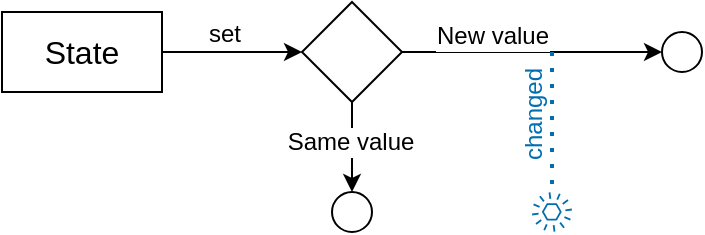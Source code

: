 <mxfile version="22.1.11" type="device">
  <diagram name="Page-1" id="s6kaM4M7mWy0pAjQQNw3">
    <mxGraphModel dx="473" dy="292" grid="1" gridSize="10" guides="1" tooltips="1" connect="1" arrows="1" fold="1" page="1" pageScale="1" pageWidth="827" pageHeight="1169" math="0" shadow="0">
      <root>
        <mxCell id="0" />
        <mxCell id="1" parent="0" />
        <mxCell id="0O8-xnHTSifPdZ3OBbvN-3" style="edgeStyle=orthogonalEdgeStyle;rounded=0;orthogonalLoop=1;jettySize=auto;html=1;" edge="1" parent="1" source="0O8-xnHTSifPdZ3OBbvN-2" target="0O8-xnHTSifPdZ3OBbvN-5">
          <mxGeometry relative="1" as="geometry">
            <mxPoint x="200" y="60" as="targetPoint" />
          </mxGeometry>
        </mxCell>
        <mxCell id="0O8-xnHTSifPdZ3OBbvN-4" value="set" style="edgeLabel;html=1;align=center;verticalAlign=middle;resizable=0;points=[];fontSize=12;" vertex="1" connectable="0" parent="0O8-xnHTSifPdZ3OBbvN-3">
          <mxGeometry x="-0.117" y="1" relative="1" as="geometry">
            <mxPoint y="-8" as="offset" />
          </mxGeometry>
        </mxCell>
        <mxCell id="0O8-xnHTSifPdZ3OBbvN-2" value="State" style="rounded=0;whiteSpace=wrap;html=1;fontSize=16;" vertex="1" parent="1">
          <mxGeometry x="40" y="40" width="80" height="40" as="geometry" />
        </mxCell>
        <mxCell id="0O8-xnHTSifPdZ3OBbvN-8" value="" style="edgeStyle=orthogonalEdgeStyle;rounded=0;orthogonalLoop=1;jettySize=auto;html=1;" edge="1" parent="1" source="0O8-xnHTSifPdZ3OBbvN-5" target="0O8-xnHTSifPdZ3OBbvN-7">
          <mxGeometry relative="1" as="geometry" />
        </mxCell>
        <mxCell id="0O8-xnHTSifPdZ3OBbvN-9" value="Same value" style="edgeLabel;html=1;align=center;verticalAlign=middle;resizable=0;points=[];fontSize=12;" vertex="1" connectable="0" parent="0O8-xnHTSifPdZ3OBbvN-8">
          <mxGeometry x="-0.143" y="-1" relative="1" as="geometry">
            <mxPoint as="offset" />
          </mxGeometry>
        </mxCell>
        <mxCell id="0O8-xnHTSifPdZ3OBbvN-11" value="" style="edgeStyle=orthogonalEdgeStyle;rounded=0;orthogonalLoop=1;jettySize=auto;html=1;" edge="1" parent="1" source="0O8-xnHTSifPdZ3OBbvN-5" target="0O8-xnHTSifPdZ3OBbvN-10">
          <mxGeometry relative="1" as="geometry" />
        </mxCell>
        <mxCell id="0O8-xnHTSifPdZ3OBbvN-12" value="New value" style="edgeLabel;html=1;align=center;verticalAlign=middle;resizable=0;points=[];fontSize=12;" vertex="1" connectable="0" parent="0O8-xnHTSifPdZ3OBbvN-11">
          <mxGeometry x="-0.241" y="1" relative="1" as="geometry">
            <mxPoint x="-5" y="-7" as="offset" />
          </mxGeometry>
        </mxCell>
        <mxCell id="0O8-xnHTSifPdZ3OBbvN-5" value="" style="rhombus;whiteSpace=wrap;html=1;" vertex="1" parent="1">
          <mxGeometry x="190" y="35" width="50" height="50" as="geometry" />
        </mxCell>
        <mxCell id="0O8-xnHTSifPdZ3OBbvN-7" value="" style="ellipse;whiteSpace=wrap;html=1;" vertex="1" parent="1">
          <mxGeometry x="205" y="130" width="20" height="20" as="geometry" />
        </mxCell>
        <mxCell id="0O8-xnHTSifPdZ3OBbvN-10" value="" style="ellipse;whiteSpace=wrap;html=1;" vertex="1" parent="1">
          <mxGeometry x="370" y="50" width="20" height="20" as="geometry" />
        </mxCell>
        <mxCell id="0O8-xnHTSifPdZ3OBbvN-14" value="" style="endArrow=none;dashed=1;html=1;dashPattern=1 3;strokeWidth=2;rounded=0;fillColor=#1ba1e2;strokeColor=#006EAF;" edge="1" parent="1" target="0O8-xnHTSifPdZ3OBbvN-16">
          <mxGeometry width="50" height="50" relative="1" as="geometry">
            <mxPoint x="315" y="60" as="sourcePoint" />
            <mxPoint x="290.409" y="120" as="targetPoint" />
          </mxGeometry>
        </mxCell>
        <mxCell id="0O8-xnHTSifPdZ3OBbvN-15" value="changed&lt;br style=&quot;font-size: 12px;&quot;&gt;" style="edgeLabel;html=1;align=center;verticalAlign=middle;resizable=0;points=[];fontSize=12;fontColor=#006EAF;rotation=270;" vertex="1" connectable="0" parent="0O8-xnHTSifPdZ3OBbvN-14">
          <mxGeometry x="0.211" relative="1" as="geometry">
            <mxPoint x="-9" y="-11" as="offset" />
          </mxGeometry>
        </mxCell>
        <mxCell id="0O8-xnHTSifPdZ3OBbvN-16" value="" style="sketch=0;outlineConnect=0;fontColor=#ffffff;fillColor=#006EAF;strokeColor=#006EAF;dashed=0;verticalLabelPosition=bottom;verticalAlign=top;align=center;html=1;fontSize=12;fontStyle=0;aspect=fixed;pointerEvents=1;shape=mxgraph.aws4.event;" vertex="1" parent="1">
          <mxGeometry x="305" y="130" width="20" height="20" as="geometry" />
        </mxCell>
      </root>
    </mxGraphModel>
  </diagram>
</mxfile>

